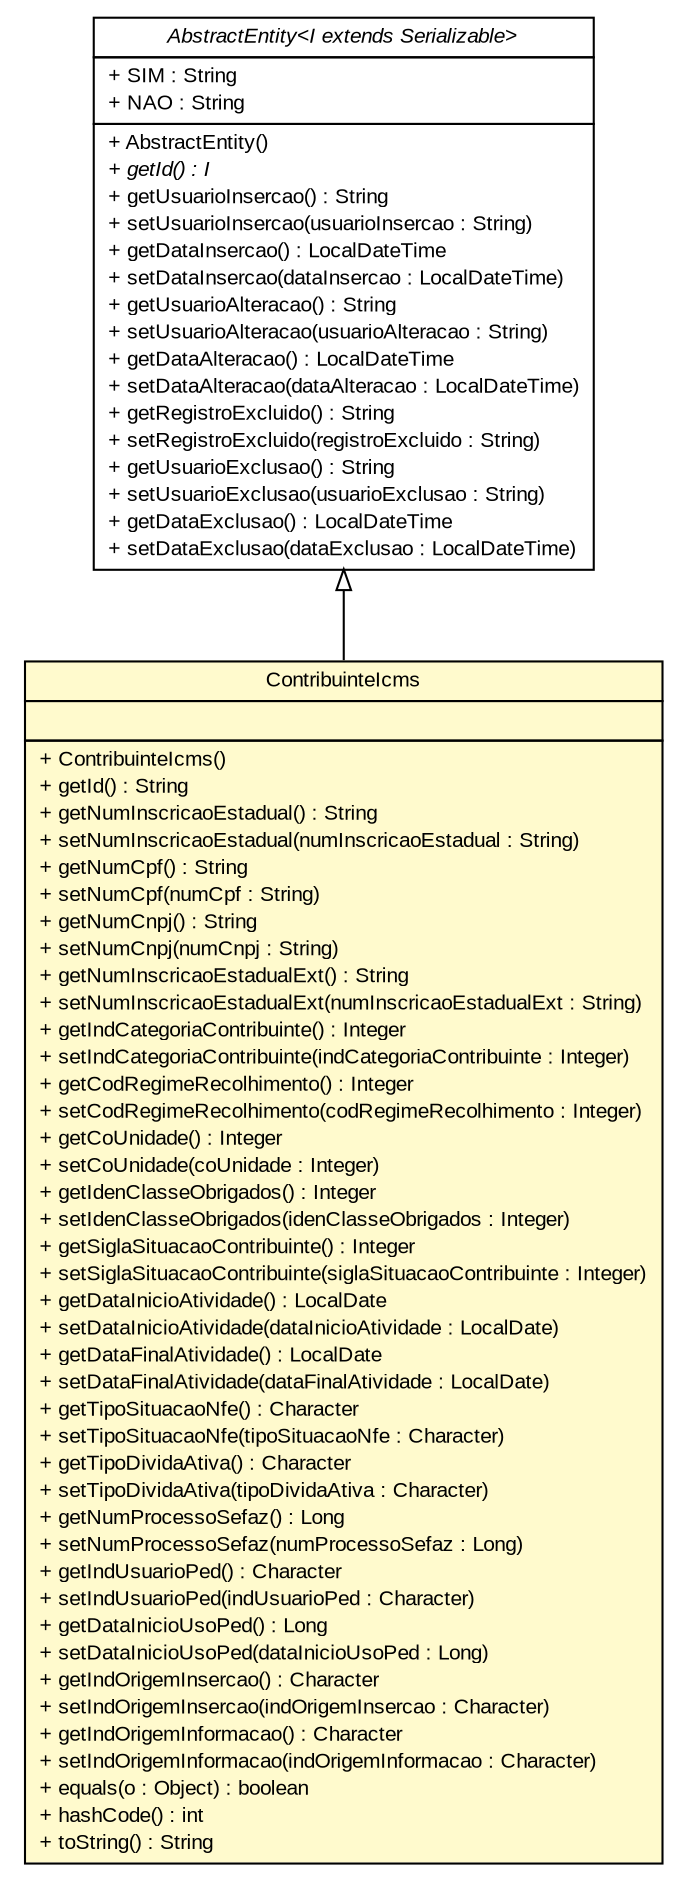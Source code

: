 #!/usr/local/bin/dot
#
# Class diagram 
# Generated by UMLGraph version R5_6 (http://www.umlgraph.org/)
#

digraph G {
	edge [fontname="arial",fontsize=10,labelfontname="arial",labelfontsize=10];
	node [fontname="arial",fontsize=10,shape=plaintext];
	nodesep=0.25;
	ranksep=0.5;
	// br.gov.to.sefaz.persistence.entity.AbstractEntity<I extends java.io.Serializable>
	c280438 [label=<<table title="br.gov.to.sefaz.persistence.entity.AbstractEntity" border="0" cellborder="1" cellspacing="0" cellpadding="2" port="p" href="../../../persistence/entity/AbstractEntity.html">
		<tr><td><table border="0" cellspacing="0" cellpadding="1">
<tr><td align="center" balign="center"><font face="arial italic"> AbstractEntity&lt;I extends Serializable&gt; </font></td></tr>
		</table></td></tr>
		<tr><td><table border="0" cellspacing="0" cellpadding="1">
<tr><td align="left" balign="left"> + SIM : String </td></tr>
<tr><td align="left" balign="left"> + NAO : String </td></tr>
		</table></td></tr>
		<tr><td><table border="0" cellspacing="0" cellpadding="1">
<tr><td align="left" balign="left"> + AbstractEntity() </td></tr>
<tr><td align="left" balign="left"><font face="arial italic" point-size="10.0"> + getId() : I </font></td></tr>
<tr><td align="left" balign="left"> + getUsuarioInsercao() : String </td></tr>
<tr><td align="left" balign="left"> + setUsuarioInsercao(usuarioInsercao : String) </td></tr>
<tr><td align="left" balign="left"> + getDataInsercao() : LocalDateTime </td></tr>
<tr><td align="left" balign="left"> + setDataInsercao(dataInsercao : LocalDateTime) </td></tr>
<tr><td align="left" balign="left"> + getUsuarioAlteracao() : String </td></tr>
<tr><td align="left" balign="left"> + setUsuarioAlteracao(usuarioAlteracao : String) </td></tr>
<tr><td align="left" balign="left"> + getDataAlteracao() : LocalDateTime </td></tr>
<tr><td align="left" balign="left"> + setDataAlteracao(dataAlteracao : LocalDateTime) </td></tr>
<tr><td align="left" balign="left"> + getRegistroExcluido() : String </td></tr>
<tr><td align="left" balign="left"> + setRegistroExcluido(registroExcluido : String) </td></tr>
<tr><td align="left" balign="left"> + getUsuarioExclusao() : String </td></tr>
<tr><td align="left" balign="left"> + setUsuarioExclusao(usuarioExclusao : String) </td></tr>
<tr><td align="left" balign="left"> + getDataExclusao() : LocalDateTime </td></tr>
<tr><td align="left" balign="left"> + setDataExclusao(dataExclusao : LocalDateTime) </td></tr>
		</table></td></tr>
		</table>>, URL="../../../persistence/entity/AbstractEntity.html", fontname="arial", fontcolor="black", fontsize=10.0];
	// br.gov.to.sefaz.cci.persistence.entity.ContribuinteIcms
	c280838 [label=<<table title="br.gov.to.sefaz.cci.persistence.entity.ContribuinteIcms" border="0" cellborder="1" cellspacing="0" cellpadding="2" port="p" bgcolor="lemonChiffon" href="./ContribuinteIcms.html">
		<tr><td><table border="0" cellspacing="0" cellpadding="1">
<tr><td align="center" balign="center"> ContribuinteIcms </td></tr>
		</table></td></tr>
		<tr><td><table border="0" cellspacing="0" cellpadding="1">
<tr><td align="left" balign="left">  </td></tr>
		</table></td></tr>
		<tr><td><table border="0" cellspacing="0" cellpadding="1">
<tr><td align="left" balign="left"> + ContribuinteIcms() </td></tr>
<tr><td align="left" balign="left"> + getId() : String </td></tr>
<tr><td align="left" balign="left"> + getNumInscricaoEstadual() : String </td></tr>
<tr><td align="left" balign="left"> + setNumInscricaoEstadual(numInscricaoEstadual : String) </td></tr>
<tr><td align="left" balign="left"> + getNumCpf() : String </td></tr>
<tr><td align="left" balign="left"> + setNumCpf(numCpf : String) </td></tr>
<tr><td align="left" balign="left"> + getNumCnpj() : String </td></tr>
<tr><td align="left" balign="left"> + setNumCnpj(numCnpj : String) </td></tr>
<tr><td align="left" balign="left"> + getNumInscricaoEstadualExt() : String </td></tr>
<tr><td align="left" balign="left"> + setNumInscricaoEstadualExt(numInscricaoEstadualExt : String) </td></tr>
<tr><td align="left" balign="left"> + getIndCategoriaContribuinte() : Integer </td></tr>
<tr><td align="left" balign="left"> + setIndCategoriaContribuinte(indCategoriaContribuinte : Integer) </td></tr>
<tr><td align="left" balign="left"> + getCodRegimeRecolhimento() : Integer </td></tr>
<tr><td align="left" balign="left"> + setCodRegimeRecolhimento(codRegimeRecolhimento : Integer) </td></tr>
<tr><td align="left" balign="left"> + getCoUnidade() : Integer </td></tr>
<tr><td align="left" balign="left"> + setCoUnidade(coUnidade : Integer) </td></tr>
<tr><td align="left" balign="left"> + getIdenClasseObrigados() : Integer </td></tr>
<tr><td align="left" balign="left"> + setIdenClasseObrigados(idenClasseObrigados : Integer) </td></tr>
<tr><td align="left" balign="left"> + getSiglaSituacaoContribuinte() : Integer </td></tr>
<tr><td align="left" balign="left"> + setSiglaSituacaoContribuinte(siglaSituacaoContribuinte : Integer) </td></tr>
<tr><td align="left" balign="left"> + getDataInicioAtividade() : LocalDate </td></tr>
<tr><td align="left" balign="left"> + setDataInicioAtividade(dataInicioAtividade : LocalDate) </td></tr>
<tr><td align="left" balign="left"> + getDataFinalAtividade() : LocalDate </td></tr>
<tr><td align="left" balign="left"> + setDataFinalAtividade(dataFinalAtividade : LocalDate) </td></tr>
<tr><td align="left" balign="left"> + getTipoSituacaoNfe() : Character </td></tr>
<tr><td align="left" balign="left"> + setTipoSituacaoNfe(tipoSituacaoNfe : Character) </td></tr>
<tr><td align="left" balign="left"> + getTipoDividaAtiva() : Character </td></tr>
<tr><td align="left" balign="left"> + setTipoDividaAtiva(tipoDividaAtiva : Character) </td></tr>
<tr><td align="left" balign="left"> + getNumProcessoSefaz() : Long </td></tr>
<tr><td align="left" balign="left"> + setNumProcessoSefaz(numProcessoSefaz : Long) </td></tr>
<tr><td align="left" balign="left"> + getIndUsuarioPed() : Character </td></tr>
<tr><td align="left" balign="left"> + setIndUsuarioPed(indUsuarioPed : Character) </td></tr>
<tr><td align="left" balign="left"> + getDataInicioUsoPed() : Long </td></tr>
<tr><td align="left" balign="left"> + setDataInicioUsoPed(dataInicioUsoPed : Long) </td></tr>
<tr><td align="left" balign="left"> + getIndOrigemInsercao() : Character </td></tr>
<tr><td align="left" balign="left"> + setIndOrigemInsercao(indOrigemInsercao : Character) </td></tr>
<tr><td align="left" balign="left"> + getIndOrigemInformacao() : Character </td></tr>
<tr><td align="left" balign="left"> + setIndOrigemInformacao(indOrigemInformacao : Character) </td></tr>
<tr><td align="left" balign="left"> + equals(o : Object) : boolean </td></tr>
<tr><td align="left" balign="left"> + hashCode() : int </td></tr>
<tr><td align="left" balign="left"> + toString() : String </td></tr>
		</table></td></tr>
		</table>>, URL="./ContribuinteIcms.html", fontname="arial", fontcolor="black", fontsize=10.0];
	//br.gov.to.sefaz.cci.persistence.entity.ContribuinteIcms extends br.gov.to.sefaz.persistence.entity.AbstractEntity<java.lang.String>
	c280438:p -> c280838:p [dir=back,arrowtail=empty];
}

